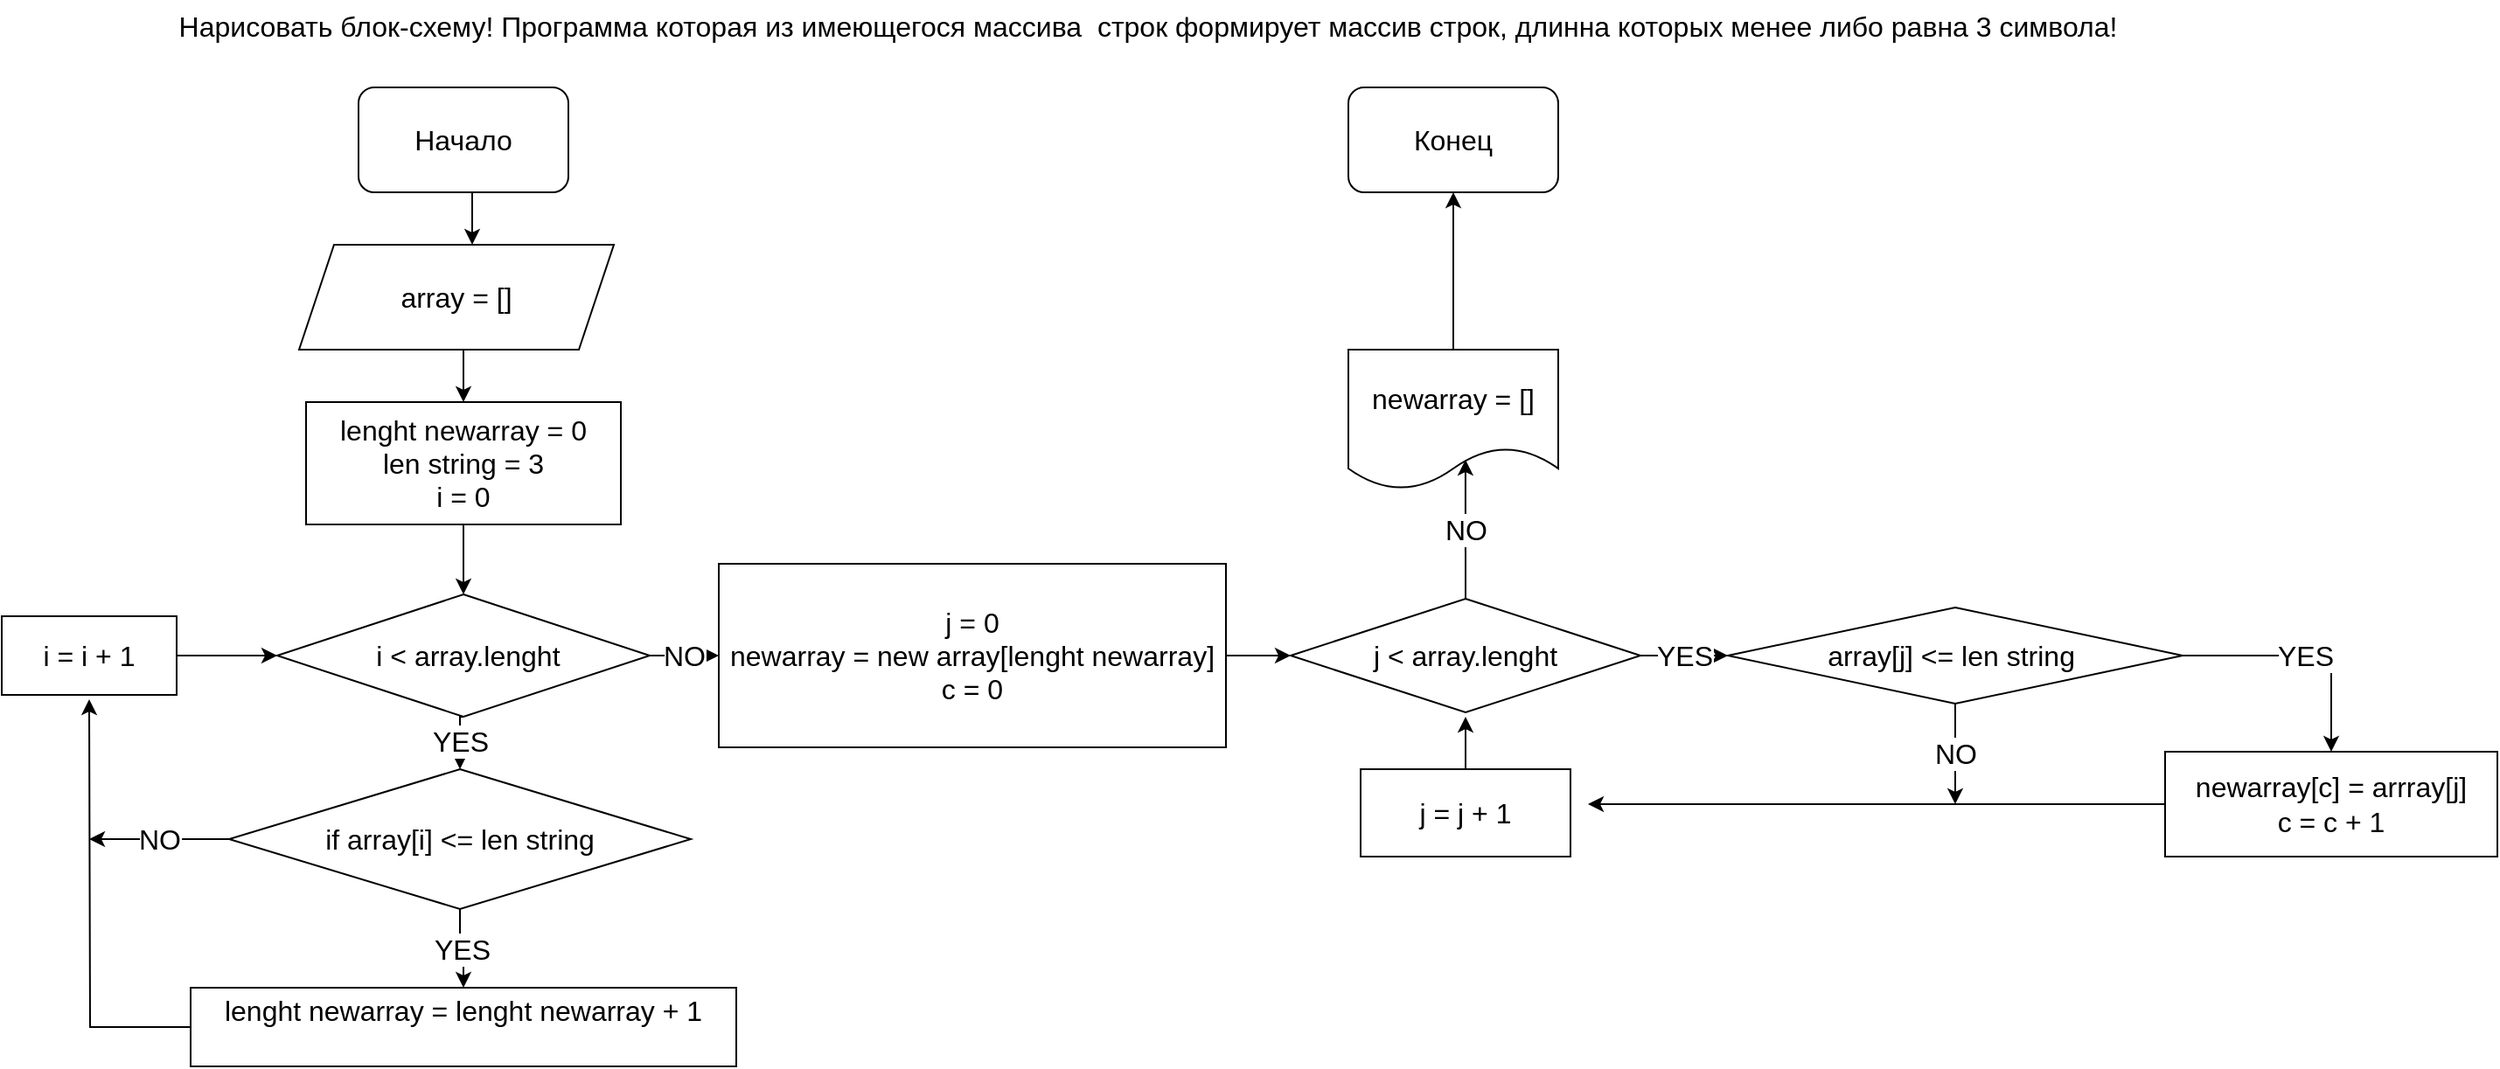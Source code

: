 <mxfile version="20.8.10" type="device"><diagram id="C5RBs43oDa-KdzZeNtuy" name="Page-1"><mxGraphModel dx="1440" dy="860" grid="1" gridSize="10" guides="1" tooltips="1" connect="1" arrows="1" fold="1" page="1" pageScale="1" pageWidth="827" pageHeight="1169" math="0" shadow="0"><root><mxCell id="WIyWlLk6GJQsqaUBKTNV-0"/><mxCell id="WIyWlLk6GJQsqaUBKTNV-1" parent="WIyWlLk6GJQsqaUBKTNV-0"/><mxCell id="tWnRhnOl07SstxO7GRx4-8" style="edgeStyle=orthogonalEdgeStyle;rounded=0;orthogonalLoop=1;jettySize=auto;html=1;exitX=0.5;exitY=1;exitDx=0;exitDy=0;entryX=0.55;entryY=0;entryDx=0;entryDy=0;entryPerimeter=0;fontSize=16;" edge="1" parent="WIyWlLk6GJQsqaUBKTNV-1" source="tWnRhnOl07SstxO7GRx4-0" target="tWnRhnOl07SstxO7GRx4-1"><mxGeometry relative="1" as="geometry"/></mxCell><mxCell id="tWnRhnOl07SstxO7GRx4-0" value="&lt;font style=&quot;font-size: 16px;&quot;&gt;Начало&lt;/font&gt;" style="rounded=1;whiteSpace=wrap;html=1;" vertex="1" parent="WIyWlLk6GJQsqaUBKTNV-1"><mxGeometry x="294" y="70" width="120" height="60" as="geometry"/></mxCell><mxCell id="tWnRhnOl07SstxO7GRx4-7" style="edgeStyle=orthogonalEdgeStyle;rounded=0;orthogonalLoop=1;jettySize=auto;html=1;exitX=0.5;exitY=1;exitDx=0;exitDy=0;entryX=0.5;entryY=0;entryDx=0;entryDy=0;fontSize=16;" edge="1" parent="WIyWlLk6GJQsqaUBKTNV-1" source="tWnRhnOl07SstxO7GRx4-1" target="tWnRhnOl07SstxO7GRx4-3"><mxGeometry relative="1" as="geometry"/></mxCell><mxCell id="tWnRhnOl07SstxO7GRx4-1" value="array = []" style="shape=parallelogram;perimeter=parallelogramPerimeter;whiteSpace=wrap;html=1;fixedSize=1;fontSize=16;" vertex="1" parent="WIyWlLk6GJQsqaUBKTNV-1"><mxGeometry x="260" y="160" width="180" height="60" as="geometry"/></mxCell><mxCell id="tWnRhnOl07SstxO7GRx4-6" style="edgeStyle=orthogonalEdgeStyle;rounded=0;orthogonalLoop=1;jettySize=auto;html=1;entryX=0.5;entryY=0;entryDx=0;entryDy=0;fontSize=16;" edge="1" parent="WIyWlLk6GJQsqaUBKTNV-1" source="tWnRhnOl07SstxO7GRx4-3" target="tWnRhnOl07SstxO7GRx4-4"><mxGeometry relative="1" as="geometry"/></mxCell><mxCell id="tWnRhnOl07SstxO7GRx4-3" value="lenght newarray = 0&lt;br&gt;len string = 3&lt;br&gt;i = 0" style="rounded=0;whiteSpace=wrap;html=1;fontSize=16;" vertex="1" parent="WIyWlLk6GJQsqaUBKTNV-1"><mxGeometry x="264" y="250" width="180" height="70" as="geometry"/></mxCell><mxCell id="tWnRhnOl07SstxO7GRx4-10" value="YES" style="edgeStyle=orthogonalEdgeStyle;rounded=0;orthogonalLoop=1;jettySize=auto;html=1;exitX=0.5;exitY=1;exitDx=0;exitDy=0;entryX=0.5;entryY=0;entryDx=0;entryDy=0;fontSize=16;" edge="1" parent="WIyWlLk6GJQsqaUBKTNV-1" source="tWnRhnOl07SstxO7GRx4-4" target="tWnRhnOl07SstxO7GRx4-9"><mxGeometry relative="1" as="geometry"/></mxCell><mxCell id="tWnRhnOl07SstxO7GRx4-23" value="NO" style="edgeStyle=orthogonalEdgeStyle;rounded=0;orthogonalLoop=1;jettySize=auto;html=1;exitX=1;exitY=0.5;exitDx=0;exitDy=0;fontSize=16;" edge="1" parent="WIyWlLk6GJQsqaUBKTNV-1" source="tWnRhnOl07SstxO7GRx4-4" target="tWnRhnOl07SstxO7GRx4-22"><mxGeometry relative="1" as="geometry"/></mxCell><mxCell id="tWnRhnOl07SstxO7GRx4-4" value="&amp;nbsp;i &amp;lt; array.lenght" style="rhombus;whiteSpace=wrap;html=1;fontSize=16;" vertex="1" parent="WIyWlLk6GJQsqaUBKTNV-1"><mxGeometry x="247.5" y="360" width="213" height="70" as="geometry"/></mxCell><mxCell id="tWnRhnOl07SstxO7GRx4-14" value="YES" style="edgeStyle=orthogonalEdgeStyle;rounded=0;orthogonalLoop=1;jettySize=auto;html=1;exitX=0.5;exitY=1;exitDx=0;exitDy=0;entryX=0.5;entryY=0;entryDx=0;entryDy=0;fontSize=16;" edge="1" parent="WIyWlLk6GJQsqaUBKTNV-1" source="tWnRhnOl07SstxO7GRx4-9" target="tWnRhnOl07SstxO7GRx4-13"><mxGeometry relative="1" as="geometry"/></mxCell><mxCell id="tWnRhnOl07SstxO7GRx4-18" value="NO" style="edgeStyle=orthogonalEdgeStyle;rounded=0;orthogonalLoop=1;jettySize=auto;html=1;exitX=0;exitY=0.5;exitDx=0;exitDy=0;fontSize=16;" edge="1" parent="WIyWlLk6GJQsqaUBKTNV-1" source="tWnRhnOl07SstxO7GRx4-9"><mxGeometry relative="1" as="geometry"><mxPoint x="140" y="500" as="targetPoint"/></mxGeometry></mxCell><mxCell id="tWnRhnOl07SstxO7GRx4-9" value="if array[i] &amp;lt;= len string" style="rhombus;whiteSpace=wrap;html=1;fontSize=16;" vertex="1" parent="WIyWlLk6GJQsqaUBKTNV-1"><mxGeometry x="220" y="460" width="264" height="80" as="geometry"/></mxCell><mxCell id="tWnRhnOl07SstxO7GRx4-21" style="edgeStyle=orthogonalEdgeStyle;rounded=0;orthogonalLoop=1;jettySize=auto;html=1;exitX=0;exitY=0.5;exitDx=0;exitDy=0;fontSize=16;" edge="1" parent="WIyWlLk6GJQsqaUBKTNV-1" source="tWnRhnOl07SstxO7GRx4-13"><mxGeometry relative="1" as="geometry"><mxPoint x="140" y="420" as="targetPoint"/></mxGeometry></mxCell><mxCell id="tWnRhnOl07SstxO7GRx4-13" value="lenght newarray = lenght newarray + 1&lt;br&gt;&amp;nbsp;" style="rounded=0;whiteSpace=wrap;html=1;fontSize=16;" vertex="1" parent="WIyWlLk6GJQsqaUBKTNV-1"><mxGeometry x="198" y="585" width="312" height="45" as="geometry"/></mxCell><mxCell id="tWnRhnOl07SstxO7GRx4-20" style="edgeStyle=orthogonalEdgeStyle;rounded=0;orthogonalLoop=1;jettySize=auto;html=1;exitX=1;exitY=0.5;exitDx=0;exitDy=0;entryX=0;entryY=0.5;entryDx=0;entryDy=0;fontSize=16;" edge="1" parent="WIyWlLk6GJQsqaUBKTNV-1" source="tWnRhnOl07SstxO7GRx4-19" target="tWnRhnOl07SstxO7GRx4-4"><mxGeometry relative="1" as="geometry"/></mxCell><mxCell id="tWnRhnOl07SstxO7GRx4-19" value="i = i + 1" style="rounded=0;whiteSpace=wrap;html=1;fontSize=16;" vertex="1" parent="WIyWlLk6GJQsqaUBKTNV-1"><mxGeometry x="90" y="372.5" width="100" height="45" as="geometry"/></mxCell><mxCell id="tWnRhnOl07SstxO7GRx4-25" style="edgeStyle=orthogonalEdgeStyle;rounded=0;orthogonalLoop=1;jettySize=auto;html=1;exitX=1;exitY=0.5;exitDx=0;exitDy=0;entryX=0;entryY=0.5;entryDx=0;entryDy=0;fontSize=16;" edge="1" parent="WIyWlLk6GJQsqaUBKTNV-1" source="tWnRhnOl07SstxO7GRx4-22" target="tWnRhnOl07SstxO7GRx4-24"><mxGeometry relative="1" as="geometry"/></mxCell><mxCell id="tWnRhnOl07SstxO7GRx4-22" value="j = 0&lt;br&gt;newarray = new array[lenght newarray]&lt;br&gt;c = 0" style="rounded=0;whiteSpace=wrap;html=1;fontSize=16;" vertex="1" parent="WIyWlLk6GJQsqaUBKTNV-1"><mxGeometry x="500" y="342.5" width="290" height="105" as="geometry"/></mxCell><mxCell id="tWnRhnOl07SstxO7GRx4-27" value="YES" style="edgeStyle=orthogonalEdgeStyle;rounded=0;orthogonalLoop=1;jettySize=auto;html=1;exitX=1;exitY=0.5;exitDx=0;exitDy=0;entryX=0;entryY=0.5;entryDx=0;entryDy=0;fontSize=16;" edge="1" parent="WIyWlLk6GJQsqaUBKTNV-1" source="tWnRhnOl07SstxO7GRx4-24" target="tWnRhnOl07SstxO7GRx4-26"><mxGeometry relative="1" as="geometry"/></mxCell><mxCell id="tWnRhnOl07SstxO7GRx4-36" value="NO" style="edgeStyle=orthogonalEdgeStyle;rounded=0;orthogonalLoop=1;jettySize=auto;html=1;exitX=0.5;exitY=0;exitDx=0;exitDy=0;entryX=0.558;entryY=0.788;entryDx=0;entryDy=0;entryPerimeter=0;fontSize=16;" edge="1" parent="WIyWlLk6GJQsqaUBKTNV-1" source="tWnRhnOl07SstxO7GRx4-24" target="tWnRhnOl07SstxO7GRx4-35"><mxGeometry relative="1" as="geometry"/></mxCell><mxCell id="tWnRhnOl07SstxO7GRx4-24" value="j &amp;lt; array.lenght" style="rhombus;whiteSpace=wrap;html=1;fontSize=16;" vertex="1" parent="WIyWlLk6GJQsqaUBKTNV-1"><mxGeometry x="827" y="362.5" width="200" height="65" as="geometry"/></mxCell><mxCell id="tWnRhnOl07SstxO7GRx4-31" value="YES" style="edgeStyle=orthogonalEdgeStyle;rounded=0;orthogonalLoop=1;jettySize=auto;html=1;exitX=1;exitY=0.5;exitDx=0;exitDy=0;fontSize=16;" edge="1" parent="WIyWlLk6GJQsqaUBKTNV-1" source="tWnRhnOl07SstxO7GRx4-26" target="tWnRhnOl07SstxO7GRx4-30"><mxGeometry relative="1" as="geometry"/></mxCell><mxCell id="tWnRhnOl07SstxO7GRx4-33" value="NO" style="edgeStyle=orthogonalEdgeStyle;rounded=0;orthogonalLoop=1;jettySize=auto;html=1;exitX=0.5;exitY=1;exitDx=0;exitDy=0;fontSize=16;" edge="1" parent="WIyWlLk6GJQsqaUBKTNV-1" source="tWnRhnOl07SstxO7GRx4-26"><mxGeometry relative="1" as="geometry"><mxPoint x="1207" y="480" as="targetPoint"/></mxGeometry></mxCell><mxCell id="tWnRhnOl07SstxO7GRx4-26" value="array[j] &amp;lt;= len string&amp;nbsp;" style="rhombus;whiteSpace=wrap;html=1;fontSize=16;" vertex="1" parent="WIyWlLk6GJQsqaUBKTNV-1"><mxGeometry x="1077" y="367.5" width="260" height="55" as="geometry"/></mxCell><mxCell id="tWnRhnOl07SstxO7GRx4-29" style="edgeStyle=orthogonalEdgeStyle;rounded=0;orthogonalLoop=1;jettySize=auto;html=1;exitX=0.5;exitY=0;exitDx=0;exitDy=0;fontSize=16;" edge="1" parent="WIyWlLk6GJQsqaUBKTNV-1" source="tWnRhnOl07SstxO7GRx4-28"><mxGeometry relative="1" as="geometry"><mxPoint x="927" y="430" as="targetPoint"/></mxGeometry></mxCell><mxCell id="tWnRhnOl07SstxO7GRx4-28" value="j = j + 1" style="rounded=0;whiteSpace=wrap;html=1;fontSize=16;" vertex="1" parent="WIyWlLk6GJQsqaUBKTNV-1"><mxGeometry x="867" y="460" width="120" height="50" as="geometry"/></mxCell><mxCell id="tWnRhnOl07SstxO7GRx4-32" style="edgeStyle=orthogonalEdgeStyle;rounded=0;orthogonalLoop=1;jettySize=auto;html=1;fontSize=16;" edge="1" parent="WIyWlLk6GJQsqaUBKTNV-1" source="tWnRhnOl07SstxO7GRx4-30"><mxGeometry relative="1" as="geometry"><mxPoint x="997" y="480" as="targetPoint"/></mxGeometry></mxCell><mxCell id="tWnRhnOl07SstxO7GRx4-30" value="newarray[c] = arrray[j]&lt;br&gt;c = c + 1" style="rounded=0;whiteSpace=wrap;html=1;fontSize=16;" vertex="1" parent="WIyWlLk6GJQsqaUBKTNV-1"><mxGeometry x="1327" y="450" width="190" height="60" as="geometry"/></mxCell><mxCell id="tWnRhnOl07SstxO7GRx4-38" style="edgeStyle=orthogonalEdgeStyle;rounded=0;orthogonalLoop=1;jettySize=auto;html=1;exitX=0.5;exitY=0;exitDx=0;exitDy=0;entryX=0.5;entryY=1;entryDx=0;entryDy=0;fontSize=16;" edge="1" parent="WIyWlLk6GJQsqaUBKTNV-1" source="tWnRhnOl07SstxO7GRx4-35" target="tWnRhnOl07SstxO7GRx4-37"><mxGeometry relative="1" as="geometry"/></mxCell><mxCell id="tWnRhnOl07SstxO7GRx4-35" value="newarray = []" style="shape=document;whiteSpace=wrap;html=1;boundedLbl=1;fontSize=16;" vertex="1" parent="WIyWlLk6GJQsqaUBKTNV-1"><mxGeometry x="860" y="220" width="120" height="80" as="geometry"/></mxCell><mxCell id="tWnRhnOl07SstxO7GRx4-37" value="Конец" style="rounded=1;whiteSpace=wrap;html=1;fontSize=16;" vertex="1" parent="WIyWlLk6GJQsqaUBKTNV-1"><mxGeometry x="860" y="70" width="120" height="60" as="geometry"/></mxCell><mxCell id="tWnRhnOl07SstxO7GRx4-39" value="Нарисовать блок-схему! Программа которая из имеющегося массива&amp;nbsp; строк формирует массив строк, длинна которых менее либо равна 3 символа!" style="text;html=1;align=center;verticalAlign=middle;resizable=0;points=[];autosize=1;strokeColor=none;fillColor=none;fontSize=16;" vertex="1" parent="WIyWlLk6GJQsqaUBKTNV-1"><mxGeometry x="180" y="20" width="1130" height="30" as="geometry"/></mxCell></root></mxGraphModel></diagram></mxfile>